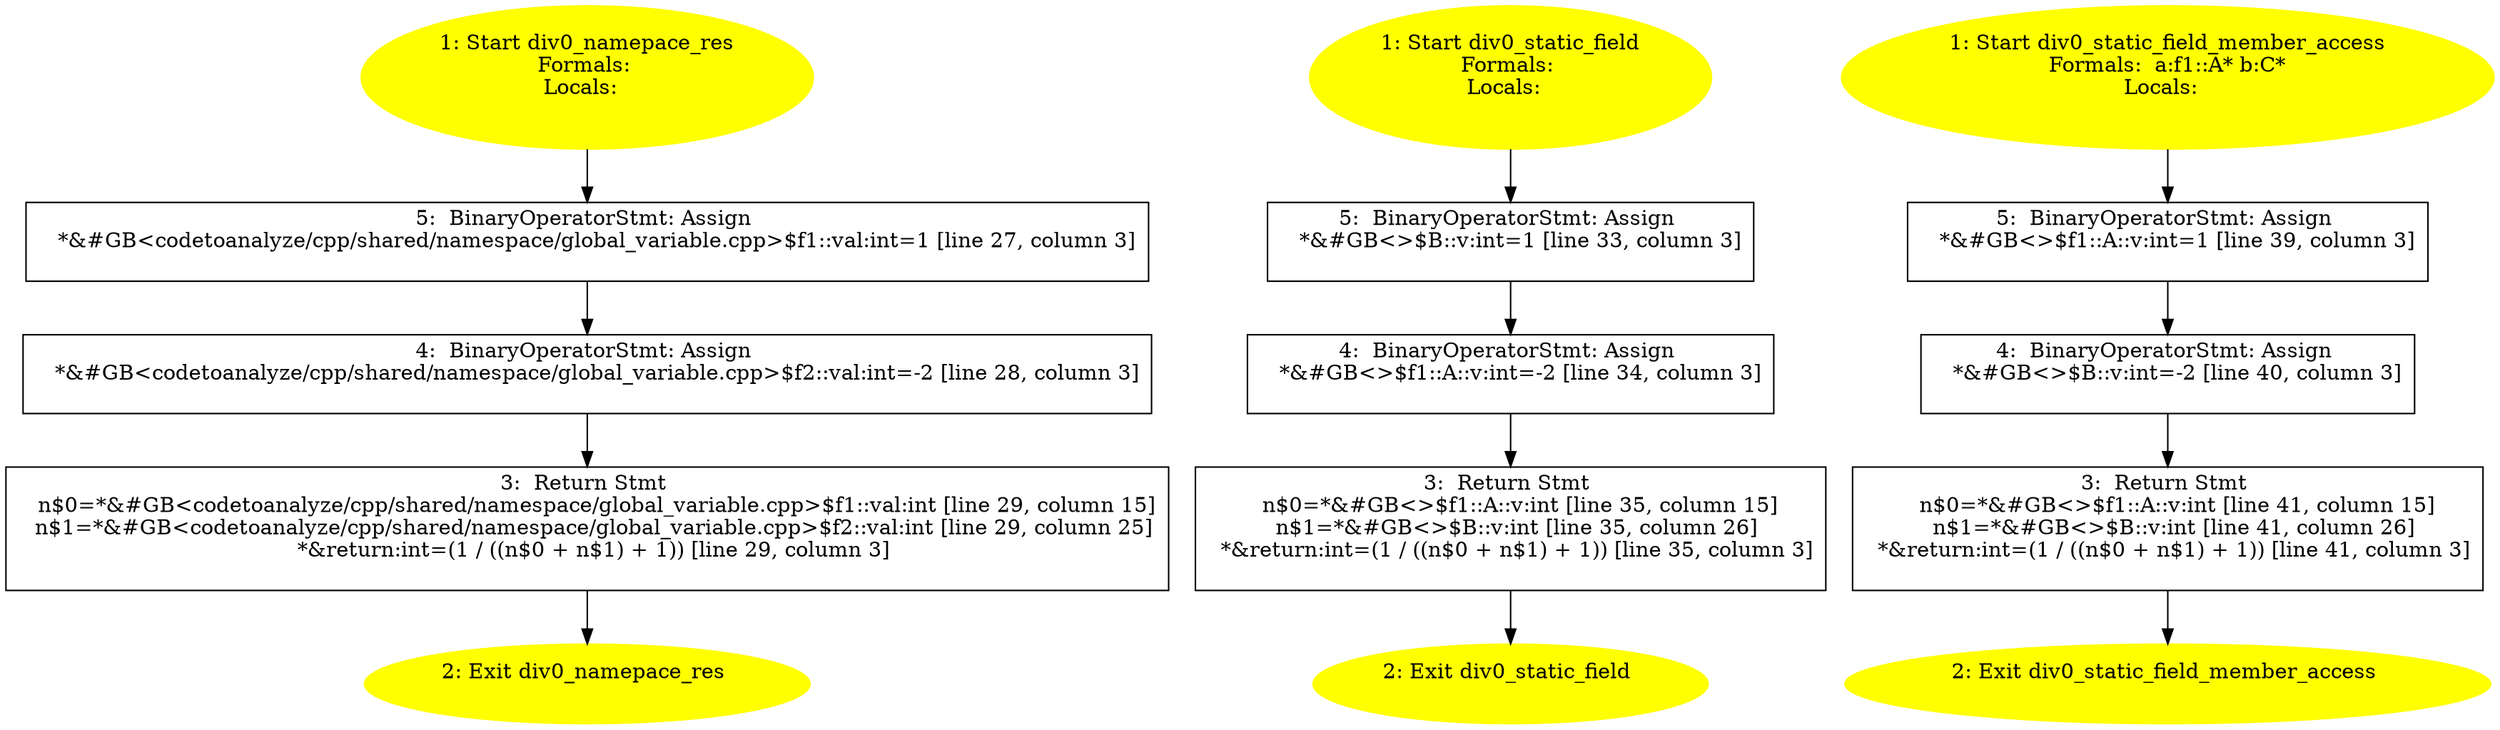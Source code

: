 /* @generated */
digraph cfg {
"div0_namepace_res#2404445022135827615.21a14d3c59bb168093c5935b4fa42647_1" [label="1: Start div0_namepace_res\nFormals: \nLocals:  \n  " color=yellow style=filled]
	

	 "div0_namepace_res#2404445022135827615.21a14d3c59bb168093c5935b4fa42647_1" -> "div0_namepace_res#2404445022135827615.21a14d3c59bb168093c5935b4fa42647_5" ;
"div0_namepace_res#2404445022135827615.21a14d3c59bb168093c5935b4fa42647_2" [label="2: Exit div0_namepace_res \n  " color=yellow style=filled]
	

"div0_namepace_res#2404445022135827615.21a14d3c59bb168093c5935b4fa42647_3" [label="3:  Return Stmt \n   n$0=*&#GB<codetoanalyze/cpp/shared/namespace/global_variable.cpp>$f1::val:int [line 29, column 15]\n  n$1=*&#GB<codetoanalyze/cpp/shared/namespace/global_variable.cpp>$f2::val:int [line 29, column 25]\n  *&return:int=(1 / ((n$0 + n$1) + 1)) [line 29, column 3]\n " shape="box"]
	

	 "div0_namepace_res#2404445022135827615.21a14d3c59bb168093c5935b4fa42647_3" -> "div0_namepace_res#2404445022135827615.21a14d3c59bb168093c5935b4fa42647_2" ;
"div0_namepace_res#2404445022135827615.21a14d3c59bb168093c5935b4fa42647_4" [label="4:  BinaryOperatorStmt: Assign \n   *&#GB<codetoanalyze/cpp/shared/namespace/global_variable.cpp>$f2::val:int=-2 [line 28, column 3]\n " shape="box"]
	

	 "div0_namepace_res#2404445022135827615.21a14d3c59bb168093c5935b4fa42647_4" -> "div0_namepace_res#2404445022135827615.21a14d3c59bb168093c5935b4fa42647_3" ;
"div0_namepace_res#2404445022135827615.21a14d3c59bb168093c5935b4fa42647_5" [label="5:  BinaryOperatorStmt: Assign \n   *&#GB<codetoanalyze/cpp/shared/namespace/global_variable.cpp>$f1::val:int=1 [line 27, column 3]\n " shape="box"]
	

	 "div0_namepace_res#2404445022135827615.21a14d3c59bb168093c5935b4fa42647_5" -> "div0_namepace_res#2404445022135827615.21a14d3c59bb168093c5935b4fa42647_4" ;
"div0_static_field#12231470699631142739.dca5ebae856e9b404facab8151fb6246_1" [label="1: Start div0_static_field\nFormals: \nLocals:  \n  " color=yellow style=filled]
	

	 "div0_static_field#12231470699631142739.dca5ebae856e9b404facab8151fb6246_1" -> "div0_static_field#12231470699631142739.dca5ebae856e9b404facab8151fb6246_5" ;
"div0_static_field#12231470699631142739.dca5ebae856e9b404facab8151fb6246_2" [label="2: Exit div0_static_field \n  " color=yellow style=filled]
	

"div0_static_field#12231470699631142739.dca5ebae856e9b404facab8151fb6246_3" [label="3:  Return Stmt \n   n$0=*&#GB<>$f1::A::v:int [line 35, column 15]\n  n$1=*&#GB<>$B::v:int [line 35, column 26]\n  *&return:int=(1 / ((n$0 + n$1) + 1)) [line 35, column 3]\n " shape="box"]
	

	 "div0_static_field#12231470699631142739.dca5ebae856e9b404facab8151fb6246_3" -> "div0_static_field#12231470699631142739.dca5ebae856e9b404facab8151fb6246_2" ;
"div0_static_field#12231470699631142739.dca5ebae856e9b404facab8151fb6246_4" [label="4:  BinaryOperatorStmt: Assign \n   *&#GB<>$f1::A::v:int=-2 [line 34, column 3]\n " shape="box"]
	

	 "div0_static_field#12231470699631142739.dca5ebae856e9b404facab8151fb6246_4" -> "div0_static_field#12231470699631142739.dca5ebae856e9b404facab8151fb6246_3" ;
"div0_static_field#12231470699631142739.dca5ebae856e9b404facab8151fb6246_5" [label="5:  BinaryOperatorStmt: Assign \n   *&#GB<>$B::v:int=1 [line 33, column 3]\n " shape="box"]
	

	 "div0_static_field#12231470699631142739.dca5ebae856e9b404facab8151fb6246_5" -> "div0_static_field#12231470699631142739.dca5ebae856e9b404facab8151fb6246_4" ;
"div0_static_field_member_access(class f1::A,class C)#8775359855042425857.e5b80b8e0139e41ba35ea98be6addc52_1" [label="1: Start div0_static_field_member_access\nFormals:  a:f1::A* b:C*\nLocals:  \n  " color=yellow style=filled]
	

	 "div0_static_field_member_access(class f1::A,class C)#8775359855042425857.e5b80b8e0139e41ba35ea98be6addc52_1" -> "div0_static_field_member_access(class f1::A,class C)#8775359855042425857.e5b80b8e0139e41ba35ea98be6addc52_5" ;
"div0_static_field_member_access(class f1::A,class C)#8775359855042425857.e5b80b8e0139e41ba35ea98be6addc52_2" [label="2: Exit div0_static_field_member_access \n  " color=yellow style=filled]
	

"div0_static_field_member_access(class f1::A,class C)#8775359855042425857.e5b80b8e0139e41ba35ea98be6addc52_3" [label="3:  Return Stmt \n   n$0=*&#GB<>$f1::A::v:int [line 41, column 15]\n  n$1=*&#GB<>$B::v:int [line 41, column 26]\n  *&return:int=(1 / ((n$0 + n$1) + 1)) [line 41, column 3]\n " shape="box"]
	

	 "div0_static_field_member_access(class f1::A,class C)#8775359855042425857.e5b80b8e0139e41ba35ea98be6addc52_3" -> "div0_static_field_member_access(class f1::A,class C)#8775359855042425857.e5b80b8e0139e41ba35ea98be6addc52_2" ;
"div0_static_field_member_access(class f1::A,class C)#8775359855042425857.e5b80b8e0139e41ba35ea98be6addc52_4" [label="4:  BinaryOperatorStmt: Assign \n   *&#GB<>$B::v:int=-2 [line 40, column 3]\n " shape="box"]
	

	 "div0_static_field_member_access(class f1::A,class C)#8775359855042425857.e5b80b8e0139e41ba35ea98be6addc52_4" -> "div0_static_field_member_access(class f1::A,class C)#8775359855042425857.e5b80b8e0139e41ba35ea98be6addc52_3" ;
"div0_static_field_member_access(class f1::A,class C)#8775359855042425857.e5b80b8e0139e41ba35ea98be6addc52_5" [label="5:  BinaryOperatorStmt: Assign \n   *&#GB<>$f1::A::v:int=1 [line 39, column 3]\n " shape="box"]
	

	 "div0_static_field_member_access(class f1::A,class C)#8775359855042425857.e5b80b8e0139e41ba35ea98be6addc52_5" -> "div0_static_field_member_access(class f1::A,class C)#8775359855042425857.e5b80b8e0139e41ba35ea98be6addc52_4" ;
}
